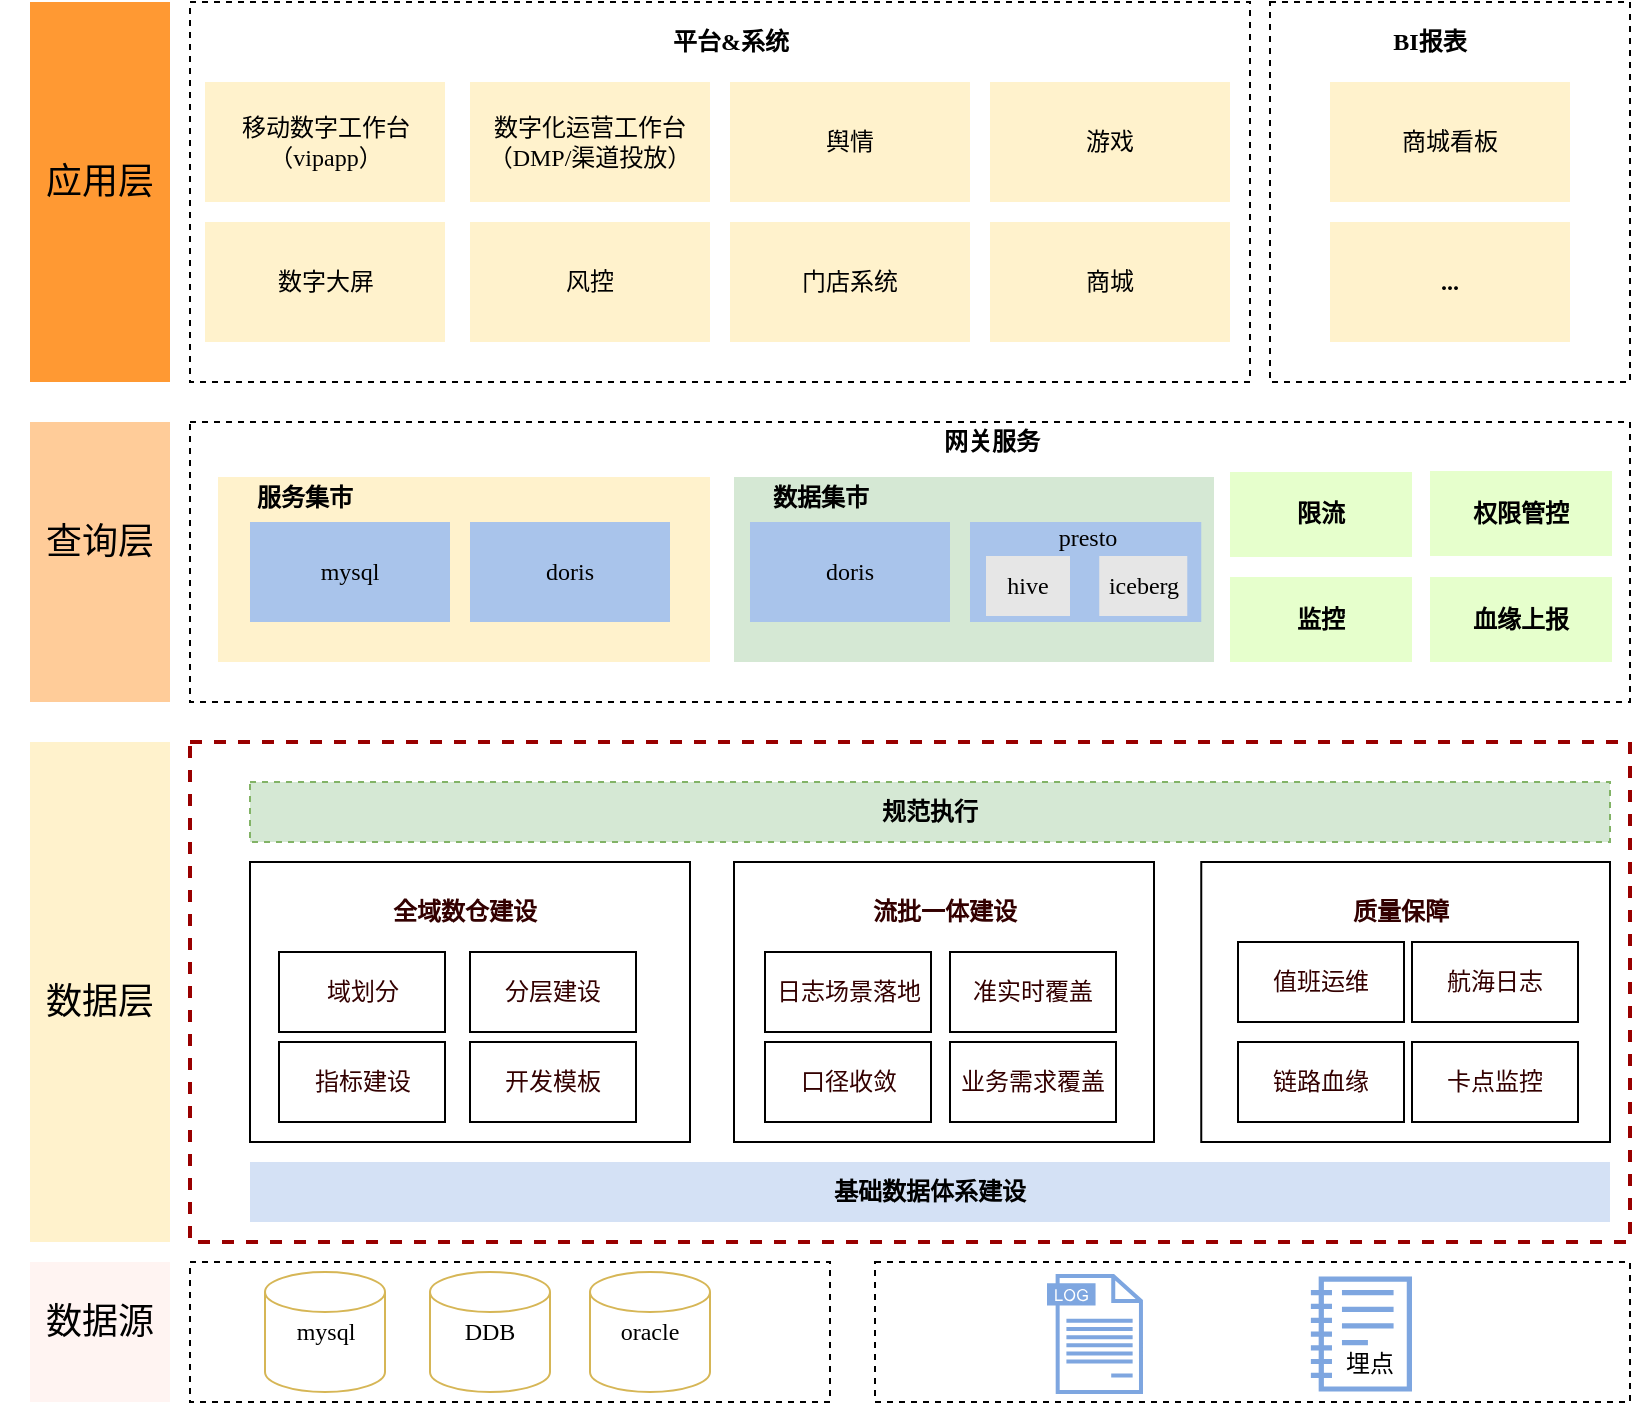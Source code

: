 <mxfile version="20.8.23" type="github">
  <diagram name="第 1 页" id="8vjXtbW4XhxlFyZ9hgyT">
    <mxGraphModel dx="1629" dy="1684" grid="1" gridSize="10" guides="1" tooltips="1" connect="1" arrows="1" fold="1" page="1" pageScale="1" pageWidth="827" pageHeight="1169" math="0" shadow="0">
      <root>
        <mxCell id="0" />
        <mxCell id="1" parent="0" />
        <mxCell id="_2noMWRmmMPCMAu7wt3I-29" value="" style="rounded=0;whiteSpace=wrap;html=1;fontFamily=微软雅黑;strokeColor=default;fillColor=#FFFFFF;dashed=1;" vertex="1" parent="1">
          <mxGeometry x="422.5" y="430" width="377.5" height="70" as="geometry" />
        </mxCell>
        <mxCell id="_2noMWRmmMPCMAu7wt3I-16" value="" style="rounded=0;whiteSpace=wrap;html=1;fontFamily=微软雅黑;fillColor=#FFFFFF;strokeColor=default;dashed=1;" vertex="1" parent="1">
          <mxGeometry x="80" y="430" width="320" height="70" as="geometry" />
        </mxCell>
        <mxCell id="_2noMWRmmMPCMAu7wt3I-14" value="" style="rounded=0;whiteSpace=wrap;html=1;fontFamily=微软雅黑;strokeColor=none;fillColor=#FFF4F2;" vertex="1" parent="1">
          <mxGeometry y="430" width="70" height="70" as="geometry" />
        </mxCell>
        <mxCell id="_2noMWRmmMPCMAu7wt3I-13" value="" style="rounded=0;whiteSpace=wrap;html=1;fontFamily=微软雅黑;strokeColor=none;fillColor=#FFF2CC;" vertex="1" parent="1">
          <mxGeometry y="170" width="70" height="250" as="geometry" />
        </mxCell>
        <mxCell id="_2noMWRmmMPCMAu7wt3I-5" value="" style="rounded=0;whiteSpace=wrap;html=1;fontFamily=微软雅黑;strokeColor=none;fillColor=#FFCC99;" vertex="1" parent="1">
          <mxGeometry y="10" width="70" height="140" as="geometry" />
        </mxCell>
        <mxCell id="ErQYisSNtyv5BiWGh4sq-3" value="" style="rounded=0;whiteSpace=wrap;html=1;fontFamily=微软雅黑;dashed=1;" parent="1" diagramCategory="general" diagramName="Rectangle" vertex="1">
          <mxGeometry x="80" y="-200" width="530" height="190" as="geometry" />
        </mxCell>
        <mxCell id="ErQYisSNtyv5BiWGh4sq-17" value="" style="rounded=0;whiteSpace=wrap;html=1;strokeColor=#990000;strokeWidth=2;dashed=1;fontFamily=微软雅黑;" parent="1" diagramCategory="general" diagramName="Rectangle" vertex="1">
          <mxGeometry x="80" y="170" width="720" height="250" as="geometry" />
        </mxCell>
        <mxCell id="ErQYisSNtyv5BiWGh4sq-18" value="移动数字工作台（vipapp）" style="rounded=0;whiteSpace=wrap;html=1;strokeColor=none;fillColor=#FFF2CC;fontFamily=微软雅黑;" parent="1" diagramCategory="general" diagramName="Rectangle" vertex="1">
          <mxGeometry x="87.5" y="-160" width="120" height="60" as="geometry" />
        </mxCell>
        <mxCell id="ErQYisSNtyv5BiWGh4sq-19" value="数字化运营工作台&lt;br&gt;（DMP/渠道投放）" style="rounded=0;whiteSpace=wrap;html=1;strokeColor=none;fillColor=#FFF2CC;fontFamily=微软雅黑;" parent="1" diagramCategory="general" diagramName="Rectangle" vertex="1">
          <mxGeometry x="220" y="-160" width="120" height="60" as="geometry" />
        </mxCell>
        <mxCell id="ErQYisSNtyv5BiWGh4sq-20" value="数字大屏" style="rounded=0;whiteSpace=wrap;html=1;strokeColor=none;fillColor=#FFF2CC;fontFamily=微软雅黑;" parent="1" diagramCategory="general" diagramName="Rectangle" vertex="1">
          <mxGeometry x="87.5" y="-90" width="120" height="60" as="geometry" />
        </mxCell>
        <mxCell id="ErQYisSNtyv5BiWGh4sq-21" value="" style="rounded=0;whiteSpace=wrap;html=1;fontFamily=微软雅黑;dashed=1;" parent="1" diagramCategory="general" diagramName="Rectangle" vertex="1">
          <mxGeometry x="620" y="-200" width="180" height="190" as="geometry" />
        </mxCell>
        <mxCell id="ErQYisSNtyv5BiWGh4sq-22" value="商城" style="rounded=0;whiteSpace=wrap;html=1;strokeColor=none;fillColor=#FFF2CC;fontFamily=微软雅黑;" parent="1" diagramCategory="general" diagramName="Rectangle" vertex="1">
          <mxGeometry x="480" y="-90" width="120" height="60" as="geometry" />
        </mxCell>
        <mxCell id="ErQYisSNtyv5BiWGh4sq-23" value="" style="rounded=0;whiteSpace=wrap;html=1;align=left;fontFamily=微软雅黑;dashed=1;" parent="1" diagramCategory="general" diagramName="Rectangle" vertex="1">
          <mxGeometry x="80" y="10" width="720" height="140" as="geometry" />
        </mxCell>
        <mxCell id="ErQYisSNtyv5BiWGh4sq-24" value="mysql" style="rounded=0;whiteSpace=wrap;html=1;fontFamily=微软雅黑;" parent="1" diagramCategory="general" diagramName="Rectangle" vertex="1">
          <mxGeometry x="180" y="65" width="100" height="50" as="geometry" />
        </mxCell>
        <mxCell id="ErQYisSNtyv5BiWGh4sq-25" value="网关服务" style="text;html=1;strokeColor=none;fillColor=none;align=center;verticalAlign=middle;whiteSpace=wrap;rounded=0;fontStyle=1;fontFamily=微软雅黑;" parent="1" diagramCategory="general" diagramName="text" vertex="1">
          <mxGeometry x="446" y="10" width="70" height="20" as="geometry" />
        </mxCell>
        <mxCell id="ErQYisSNtyv5BiWGh4sq-26" style="edgeStyle=orthogonalEdgeStyle;rounded=0;orthogonalLoop=1;jettySize=auto;html=1;exitX=0.5;exitY=1;exitDx=0;exitDy=0;fontFamily=微软雅黑;" parent="1" edge="1">
          <mxGeometry relative="1" as="geometry">
            <mxPoint x="534" y="70" as="sourcePoint" />
            <mxPoint x="534" y="70" as="targetPoint" />
          </mxGeometry>
        </mxCell>
        <mxCell id="ErQYisSNtyv5BiWGh4sq-28" value="门店系统" style="rounded=0;whiteSpace=wrap;html=1;strokeColor=none;fillColor=#FFF2CC;fontFamily=微软雅黑;" parent="1" diagramCategory="general" diagramName="Rectangle" vertex="1">
          <mxGeometry x="350" y="-90" width="120" height="60" as="geometry" />
        </mxCell>
        <mxCell id="ErQYisSNtyv5BiWGh4sq-29" value="舆情" style="rounded=0;whiteSpace=wrap;html=1;strokeColor=none;fillColor=#FFF2CC;fontFamily=微软雅黑;" parent="1" diagramCategory="general" diagramName="Rectangle" vertex="1">
          <mxGeometry x="350" y="-160" width="120" height="60" as="geometry" />
        </mxCell>
        <mxCell id="ErQYisSNtyv5BiWGh4sq-30" value="游戏" style="rounded=0;whiteSpace=wrap;html=1;strokeColor=none;fillColor=#FFF2CC;fontFamily=微软雅黑;" parent="1" diagramCategory="general" diagramName="Rectangle" vertex="1">
          <mxGeometry x="480" y="-160" width="120" height="60" as="geometry" />
        </mxCell>
        <mxCell id="ErQYisSNtyv5BiWGh4sq-31" value="风控" style="rounded=0;whiteSpace=wrap;html=1;strokeColor=none;fillColor=#FFF2CC;fontFamily=微软雅黑;" parent="1" diagramCategory="general" diagramName="Rectangle" vertex="1">
          <mxGeometry x="220" y="-90" width="120" height="60" as="geometry" />
        </mxCell>
        <mxCell id="ErQYisSNtyv5BiWGh4sq-32" value="商城看板" style="rounded=0;whiteSpace=wrap;html=1;strokeColor=none;fillColor=#FFF2CC;fontFamily=微软雅黑;" parent="1" diagramCategory="general" diagramName="Rectangle" vertex="1">
          <mxGeometry x="650" y="-160" width="120" height="60" as="geometry" />
        </mxCell>
        <mxCell id="ErQYisSNtyv5BiWGh4sq-33" value="&lt;b&gt;...&lt;/b&gt;" style="rounded=0;whiteSpace=wrap;html=1;strokeColor=none;fillColor=#FFF2CC;fontFamily=微软雅黑;" parent="1" diagramCategory="general" diagramName="Rectangle" vertex="1">
          <mxGeometry x="650" y="-90" width="120" height="60" as="geometry" />
        </mxCell>
        <mxCell id="ErQYisSNtyv5BiWGh4sq-34" value="平台&amp;amp;系统" style="text;html=1;strokeColor=none;fillColor=none;align=center;verticalAlign=middle;whiteSpace=wrap;rounded=0;fontStyle=1;fontFamily=微软雅黑;" parent="1" diagramCategory="general" diagramName="text" vertex="1">
          <mxGeometry x="317.75" y="-190" width="65" height="20" as="geometry" />
        </mxCell>
        <mxCell id="ErQYisSNtyv5BiWGh4sq-35" value="BI报表" style="text;html=1;strokeColor=none;fillColor=none;align=center;verticalAlign=middle;whiteSpace=wrap;rounded=0;fontFamily=微软雅黑;fontStyle=1" parent="1" diagramCategory="general" diagramName="text" vertex="1">
          <mxGeometry x="680" y="-190" width="40" height="20" as="geometry" />
        </mxCell>
        <mxCell id="ErQYisSNtyv5BiWGh4sq-36" value="" style="rounded=0;whiteSpace=wrap;html=1;fontFamily=微软雅黑;strokeColor=none;fillColor=#FFF2CC;" parent="1" diagramCategory="general" diagramName="Rectangle" vertex="1">
          <mxGeometry x="94" y="37.5" width="246" height="92.5" as="geometry" />
        </mxCell>
        <mxCell id="ErQYisSNtyv5BiWGh4sq-37" value="mysql" style="rounded=0;whiteSpace=wrap;html=1;strokeColor=none;fillColor=#A9C4EB;fontFamily=微软雅黑;" parent="1" diagramCategory="general" diagramName="Rectangle" vertex="1">
          <mxGeometry x="110" y="60" width="100" height="50" as="geometry" />
        </mxCell>
        <mxCell id="ErQYisSNtyv5BiWGh4sq-38" value="doris" style="rounded=0;whiteSpace=wrap;html=1;strokeColor=none;fillColor=#A9C4EB;fontFamily=微软雅黑;" parent="1" diagramCategory="general" diagramName="Rectangle" vertex="1">
          <mxGeometry x="220" y="60" width="100" height="50" as="geometry" />
        </mxCell>
        <mxCell id="ErQYisSNtyv5BiWGh4sq-39" value="服务集市" style="text;html=1;strokeColor=none;fillColor=none;align=center;verticalAlign=middle;whiteSpace=wrap;rounded=0;fontFamily=微软雅黑;fontStyle=1" parent="1" diagramCategory="general" diagramName="text" vertex="1">
          <mxGeometry x="110" y="37.5" width="55" height="20" as="geometry" />
        </mxCell>
        <mxCell id="ErQYisSNtyv5BiWGh4sq-40" value="" style="rounded=0;whiteSpace=wrap;html=1;fontFamily=微软雅黑;strokeColor=none;fillColor=#D5E8D4;" parent="1" diagramCategory="general" diagramName="Rectangle" vertex="1">
          <mxGeometry x="352" y="37.5" width="240" height="92.5" as="geometry" />
        </mxCell>
        <mxCell id="ErQYisSNtyv5BiWGh4sq-42" value="" style="rounded=0;whiteSpace=wrap;html=1;strokeColor=none;fillColor=#A9C4EB;fontFamily=微软雅黑;" parent="1" diagramCategory="general" diagramName="Rectangle" vertex="1">
          <mxGeometry x="470" y="60" width="115.63" height="50" as="geometry" />
        </mxCell>
        <mxCell id="ErQYisSNtyv5BiWGh4sq-43" value="数据集市" style="text;html=1;strokeColor=none;fillColor=none;align=center;verticalAlign=middle;whiteSpace=wrap;rounded=0;fontFamily=微软雅黑;fontStyle=1" parent="1" diagramCategory="general" diagramName="text" vertex="1">
          <mxGeometry x="367.5" y="37.5" width="55" height="20" as="geometry" />
        </mxCell>
        <mxCell id="ErQYisSNtyv5BiWGh4sq-72" value="权限管控" style="rounded=0;whiteSpace=wrap;html=1;fontFamily=微软雅黑;strokeColor=none;fillColor=#E6FFCC;" parent="1" diagramCategory="general" diagramName="Rectangle" vertex="1">
          <mxGeometry x="700" y="34.5" width="91" height="42.5" as="geometry" />
        </mxCell>
        <mxCell id="ErQYisSNtyv5BiWGh4sq-73" value="&lt;b&gt;血缘上报&lt;/b&gt;" style="rounded=0;whiteSpace=wrap;html=1;fontFamily=微软雅黑;strokeColor=none;fillColor=#E6FFCC;" parent="1" diagramCategory="general" diagramName="Rectangle" vertex="1">
          <mxGeometry x="700" y="87.5" width="91" height="42.5" as="geometry" />
        </mxCell>
        <mxCell id="ErQYisSNtyv5BiWGh4sq-100" value="presto" style="text;html=1;strokeColor=none;fillColor=none;align=center;verticalAlign=middle;whiteSpace=wrap;rounded=0;fontFamily=微软雅黑;" parent="1" diagramCategory="general" diagramName="text" vertex="1">
          <mxGeometry x="508.5" y="57.5" width="40" height="20" as="geometry" />
        </mxCell>
        <mxCell id="ErQYisSNtyv5BiWGh4sq-101" value="hive" style="rounded=0;whiteSpace=wrap;html=1;strokeColor=none;fontFamily=微软雅黑;fillColor=#E6E6E6;" parent="1" diagramCategory="general" diagramName="Rectangle" vertex="1">
          <mxGeometry x="478" y="77" width="42" height="30" as="geometry" />
        </mxCell>
        <mxCell id="ErQYisSNtyv5BiWGh4sq-102" value="iceberg" style="rounded=0;whiteSpace=wrap;html=1;strokeColor=none;fontFamily=微软雅黑;fillColor=#E6E6E6;" parent="1" diagramCategory="general" diagramName="Rectangle" vertex="1">
          <mxGeometry x="534.63" y="77" width="44" height="30" as="geometry" />
        </mxCell>
        <mxCell id="ErQYisSNtyv5BiWGh4sq-104" value="&lt;b&gt;监控&lt;/b&gt;" style="rounded=0;whiteSpace=wrap;html=1;fontFamily=微软雅黑;strokeColor=none;fillColor=#E6FFCC;" parent="1" diagramCategory="general" diagramName="Rectangle" vertex="1">
          <mxGeometry x="600" y="87.5" width="91" height="42.5" as="geometry" />
        </mxCell>
        <mxCell id="_2noMWRmmMPCMAu7wt3I-3" value="" style="rounded=0;whiteSpace=wrap;html=1;fontFamily=微软雅黑;strokeColor=none;fillColor=#FF9933;" vertex="1" parent="1">
          <mxGeometry y="-200" width="70" height="190" as="geometry" />
        </mxCell>
        <mxCell id="ErQYisSNtyv5BiWGh4sq-11" value="&lt;span style=&quot;font-size: 18px;&quot;&gt;应用层&lt;/span&gt;" style="text;html=1;strokeColor=none;fillColor=none;align=center;verticalAlign=middle;whiteSpace=wrap;rounded=0;fontFamily=微软雅黑;" parent="1" diagramCategory="general" diagramName="text" vertex="1">
          <mxGeometry y="-120" width="70" height="20" as="geometry" />
        </mxCell>
        <mxCell id="ErQYisSNtyv5BiWGh4sq-9" value="&lt;font style=&quot;font-size: 18px;&quot;&gt;数据源&lt;/font&gt;" style="text;html=1;strokeColor=none;fillColor=none;align=center;verticalAlign=middle;whiteSpace=wrap;rounded=0;fontFamily=微软雅黑;" parent="1" diagramCategory="general" diagramName="text" vertex="1">
          <mxGeometry y="450" width="70" height="20" as="geometry" />
        </mxCell>
        <mxCell id="ErQYisSNtyv5BiWGh4sq-12" value="&lt;span style=&quot;font-size: 18px;&quot;&gt;数据层&lt;/span&gt;" style="text;html=1;strokeColor=none;fillColor=none;align=center;verticalAlign=middle;whiteSpace=wrap;rounded=0;fontFamily=微软雅黑;" parent="1" diagramCategory="general" diagramName="text" vertex="1">
          <mxGeometry x="-15" y="290" width="100" height="20" as="geometry" />
        </mxCell>
        <mxCell id="ErQYisSNtyv5BiWGh4sq-16" value="&lt;span style=&quot;font-size: 18px;&quot;&gt;查询层&lt;/span&gt;" style="text;html=1;strokeColor=none;fillColor=none;align=center;verticalAlign=middle;whiteSpace=wrap;rounded=0;fontFamily=微软雅黑;" parent="1" diagramCategory="general" diagramName="text" vertex="1">
          <mxGeometry y="60" width="70" height="20" as="geometry" />
        </mxCell>
        <mxCell id="_2noMWRmmMPCMAu7wt3I-21" value="doris" style="rounded=0;whiteSpace=wrap;html=1;strokeColor=none;fillColor=#A9C4EB;fontFamily=微软雅黑;" diagramCategory="general" diagramName="Rectangle" vertex="1" parent="1">
          <mxGeometry x="360" y="60" width="100" height="50" as="geometry" />
        </mxCell>
        <mxCell id="_2noMWRmmMPCMAu7wt3I-27" value="&lt;b&gt;限流&lt;/b&gt;" style="rounded=0;whiteSpace=wrap;html=1;fontFamily=微软雅黑;strokeColor=none;fillColor=#E6FFCC;fillStyle=auto;" diagramCategory="general" diagramName="Rectangle" vertex="1" parent="1">
          <mxGeometry x="600" y="35" width="91" height="42.5" as="geometry" />
        </mxCell>
        <mxCell id="_2noMWRmmMPCMAu7wt3I-28" value="&lt;b&gt;权限管控&lt;/b&gt;" style="rounded=0;whiteSpace=wrap;html=1;fontFamily=微软雅黑;strokeColor=none;fillColor=#E6FFCC;" diagramCategory="general" diagramName="Rectangle" vertex="1" parent="1">
          <mxGeometry x="700" y="34.5" width="91" height="42.5" as="geometry" />
        </mxCell>
        <mxCell id="_2noMWRmmMPCMAu7wt3I-31" value="mysql" style="strokeWidth=1;html=1;shape=mxgraph.flowchart.database;whiteSpace=wrap;fillStyle=auto;strokeColor=#d6b656;fontFamily=微软雅黑;fillColor=default;" vertex="1" parent="1">
          <mxGeometry x="117.5" y="435" width="60" height="60" as="geometry" />
        </mxCell>
        <mxCell id="_2noMWRmmMPCMAu7wt3I-32" value="DDB" style="strokeWidth=1;html=1;shape=mxgraph.flowchart.database;whiteSpace=wrap;fillStyle=auto;strokeColor=#d6b656;fontFamily=微软雅黑;fillColor=default;" vertex="1" parent="1">
          <mxGeometry x="200" y="435" width="60" height="60" as="geometry" />
        </mxCell>
        <mxCell id="_2noMWRmmMPCMAu7wt3I-33" value="oracle" style="strokeWidth=1;html=1;shape=mxgraph.flowchart.database;whiteSpace=wrap;fillStyle=auto;strokeColor=#d6b656;fontFamily=微软雅黑;fillColor=default;" vertex="1" parent="1">
          <mxGeometry x="280" y="435" width="60" height="60" as="geometry" />
        </mxCell>
        <mxCell id="_2noMWRmmMPCMAu7wt3I-37" value="" style="sketch=0;pointerEvents=1;shadow=0;dashed=0;html=1;strokeColor=none;fillColor=#7EA6E0;aspect=fixed;labelPosition=center;verticalLabelPosition=bottom;verticalAlign=top;align=center;outlineConnect=0;shape=mxgraph.vvd.log_files;fillStyle=auto;strokeWidth=1;fontFamily=微软雅黑;" vertex="1" parent="1">
          <mxGeometry x="508.5" y="436" width="48" height="60" as="geometry" />
        </mxCell>
        <mxCell id="_2noMWRmmMPCMAu7wt3I-39" value="" style="sketch=0;outlineConnect=0;fillColor=#7ea6e0;strokeColor=#6c8ebf;dashed=0;verticalLabelPosition=bottom;verticalAlign=top;align=center;html=1;fontSize=12;fontStyle=0;aspect=fixed;pointerEvents=1;shape=mxgraph.aws4.notebook;fillStyle=auto;strokeWidth=1;fontFamily=微软雅黑;" vertex="1" parent="1">
          <mxGeometry x="640.44" y="437" width="50.56" height="58" as="geometry" />
        </mxCell>
        <mxCell id="_2noMWRmmMPCMAu7wt3I-43" value="" style="rounded=0;whiteSpace=wrap;html=1;fillStyle=auto;strokeColor=default;strokeWidth=1;fontFamily=微软雅黑;fillColor=#FFFFFF;" vertex="1" parent="1">
          <mxGeometry x="110" y="230" width="220" height="140" as="geometry" />
        </mxCell>
        <mxCell id="_2noMWRmmMPCMAu7wt3I-44" value="&lt;b&gt;规范执行&lt;/b&gt;" style="rounded=0;whiteSpace=wrap;html=1;dashed=1;fillStyle=auto;strokeColor=#82b366;strokeWidth=1;fontFamily=微软雅黑;fillColor=#D5E8D4;" vertex="1" parent="1">
          <mxGeometry x="110" y="190" width="680" height="30" as="geometry" />
        </mxCell>
        <mxCell id="_2noMWRmmMPCMAu7wt3I-45" value="埋点" style="text;html=1;strokeColor=none;fillColor=none;align=center;verticalAlign=middle;whiteSpace=wrap;rounded=0;fontFamily=微软雅黑;fontStyle=0" vertex="1" parent="1">
          <mxGeometry x="640.44" y="466" width="60" height="30" as="geometry" />
        </mxCell>
        <mxCell id="_2noMWRmmMPCMAu7wt3I-47" value="&lt;b&gt;基础数据体系建设&lt;/b&gt;" style="rounded=0;whiteSpace=wrap;html=1;fillStyle=auto;strokeColor=none;strokeWidth=1;fontFamily=微软雅黑;fillColor=#D4E1F5;" vertex="1" parent="1">
          <mxGeometry x="110" y="380" width="680" height="30" as="geometry" />
        </mxCell>
        <mxCell id="_2noMWRmmMPCMAu7wt3I-48" value="" style="rounded=0;whiteSpace=wrap;html=1;fillStyle=auto;strokeColor=default;strokeWidth=1;fontFamily=微软雅黑;fillColor=#FFFFFF;" vertex="1" parent="1">
          <mxGeometry x="352" y="230" width="210" height="140" as="geometry" />
        </mxCell>
        <mxCell id="_2noMWRmmMPCMAu7wt3I-52" value="" style="rounded=0;whiteSpace=wrap;html=1;fillStyle=auto;strokeColor=default;strokeWidth=1;fontFamily=微软雅黑;fillColor=#FFFFFF;" vertex="1" parent="1">
          <mxGeometry x="585.63" y="230" width="204.37" height="140" as="geometry" />
        </mxCell>
        <mxCell id="_2noMWRmmMPCMAu7wt3I-58" value="全域数仓建设" style="text;html=1;strokeColor=none;fillColor=none;align=center;verticalAlign=middle;whiteSpace=wrap;rounded=0;fontFamily=微软雅黑;fontColor=#330000;fontStyle=1" vertex="1" parent="1">
          <mxGeometry x="165.5" y="240" width="103" height="30" as="geometry" />
        </mxCell>
        <mxCell id="_2noMWRmmMPCMAu7wt3I-59" value="流批一体建设" style="text;html=1;strokeColor=none;fillColor=none;align=center;verticalAlign=middle;whiteSpace=wrap;rounded=0;fontFamily=微软雅黑;fontColor=#330000;fontStyle=1" vertex="1" parent="1">
          <mxGeometry x="405.5" y="240" width="103" height="30" as="geometry" />
        </mxCell>
        <mxCell id="_2noMWRmmMPCMAu7wt3I-60" value="质量保障" style="text;html=1;strokeColor=none;fillColor=none;align=center;verticalAlign=middle;whiteSpace=wrap;rounded=0;fontFamily=微软雅黑;fontColor=#330000;fontStyle=1" vertex="1" parent="1">
          <mxGeometry x="634.13" y="240" width="103" height="30" as="geometry" />
        </mxCell>
        <mxCell id="_2noMWRmmMPCMAu7wt3I-63" value="航海日志" style="rounded=0;whiteSpace=wrap;html=1;labelBackgroundColor=#FFFFFF;fillStyle=auto;strokeColor=default;strokeWidth=1;fontFamily=微软雅黑;fontColor=#330000;fillColor=default;" vertex="1" parent="1">
          <mxGeometry x="691" y="270" width="83" height="40" as="geometry" />
        </mxCell>
        <mxCell id="_2noMWRmmMPCMAu7wt3I-64" value="值班运维" style="rounded=0;whiteSpace=wrap;html=1;labelBackgroundColor=#FFFFFF;fillStyle=auto;strokeColor=default;strokeWidth=1;fontFamily=微软雅黑;fontColor=#330000;fillColor=default;" vertex="1" parent="1">
          <mxGeometry x="604" y="270" width="83" height="40" as="geometry" />
        </mxCell>
        <mxCell id="_2noMWRmmMPCMAu7wt3I-66" value="链路血缘" style="rounded=0;whiteSpace=wrap;html=1;labelBackgroundColor=#FFFFFF;fillStyle=auto;strokeColor=default;strokeWidth=1;fontFamily=微软雅黑;fontColor=#330000;fillColor=default;" vertex="1" parent="1">
          <mxGeometry x="604" y="320" width="83" height="40" as="geometry" />
        </mxCell>
        <mxCell id="_2noMWRmmMPCMAu7wt3I-68" value="域划分" style="rounded=0;whiteSpace=wrap;html=1;labelBackgroundColor=#FFFFFF;fillStyle=auto;strokeColor=default;strokeWidth=1;fontFamily=微软雅黑;fontColor=#330000;fillColor=default;" vertex="1" parent="1">
          <mxGeometry x="124.5" y="275" width="83" height="40" as="geometry" />
        </mxCell>
        <mxCell id="_2noMWRmmMPCMAu7wt3I-69" value="分层建设" style="rounded=0;whiteSpace=wrap;html=1;labelBackgroundColor=#FFFFFF;fillStyle=auto;strokeColor=default;strokeWidth=1;fontFamily=微软雅黑;fontColor=#330000;fillColor=default;" vertex="1" parent="1">
          <mxGeometry x="220" y="275" width="83" height="40" as="geometry" />
        </mxCell>
        <mxCell id="_2noMWRmmMPCMAu7wt3I-70" value="指标建设" style="rounded=0;whiteSpace=wrap;html=1;labelBackgroundColor=#FFFFFF;fillStyle=auto;strokeColor=default;strokeWidth=1;fontFamily=微软雅黑;fontColor=#330000;fillColor=default;" vertex="1" parent="1">
          <mxGeometry x="124.5" y="320" width="83" height="40" as="geometry" />
        </mxCell>
        <mxCell id="_2noMWRmmMPCMAu7wt3I-71" value="卡点监控" style="rounded=0;whiteSpace=wrap;html=1;labelBackgroundColor=#FFFFFF;fillStyle=auto;strokeColor=default;strokeWidth=1;fontFamily=微软雅黑;fontColor=#330000;fillColor=default;" vertex="1" parent="1">
          <mxGeometry x="691" y="320" width="83" height="40" as="geometry" />
        </mxCell>
        <mxCell id="_2noMWRmmMPCMAu7wt3I-72" value="开发模板" style="rounded=0;whiteSpace=wrap;html=1;labelBackgroundColor=#FFFFFF;fillStyle=auto;strokeColor=default;strokeWidth=1;fontFamily=微软雅黑;fontColor=#330000;fillColor=default;" vertex="1" parent="1">
          <mxGeometry x="220" y="320" width="83" height="40" as="geometry" />
        </mxCell>
        <mxCell id="_2noMWRmmMPCMAu7wt3I-73" value="口径收敛" style="rounded=0;whiteSpace=wrap;html=1;labelBackgroundColor=#FFFFFF;fillStyle=auto;strokeColor=default;strokeWidth=1;fontFamily=微软雅黑;fontColor=#330000;fillColor=default;" vertex="1" parent="1">
          <mxGeometry x="367.5" y="320" width="83" height="40" as="geometry" />
        </mxCell>
        <mxCell id="_2noMWRmmMPCMAu7wt3I-74" value="日志场景落地" style="rounded=0;whiteSpace=wrap;html=1;labelBackgroundColor=#FFFFFF;fillStyle=auto;strokeColor=default;strokeWidth=1;fontFamily=微软雅黑;fontColor=#330000;fillColor=default;" vertex="1" parent="1">
          <mxGeometry x="367.5" y="275" width="83" height="40" as="geometry" />
        </mxCell>
        <mxCell id="_2noMWRmmMPCMAu7wt3I-75" value="准实时覆盖" style="rounded=0;whiteSpace=wrap;html=1;labelBackgroundColor=#FFFFFF;fillStyle=auto;strokeColor=default;strokeWidth=1;fontFamily=微软雅黑;fontColor=#330000;fillColor=default;" vertex="1" parent="1">
          <mxGeometry x="460" y="275" width="83" height="40" as="geometry" />
        </mxCell>
        <mxCell id="_2noMWRmmMPCMAu7wt3I-76" value="业务需求覆盖" style="rounded=0;whiteSpace=wrap;html=1;labelBackgroundColor=#FFFFFF;fillStyle=auto;strokeColor=default;strokeWidth=1;fontFamily=微软雅黑;fontColor=#330000;fillColor=default;" vertex="1" parent="1">
          <mxGeometry x="460" y="320" width="83" height="40" as="geometry" />
        </mxCell>
      </root>
    </mxGraphModel>
  </diagram>
</mxfile>
